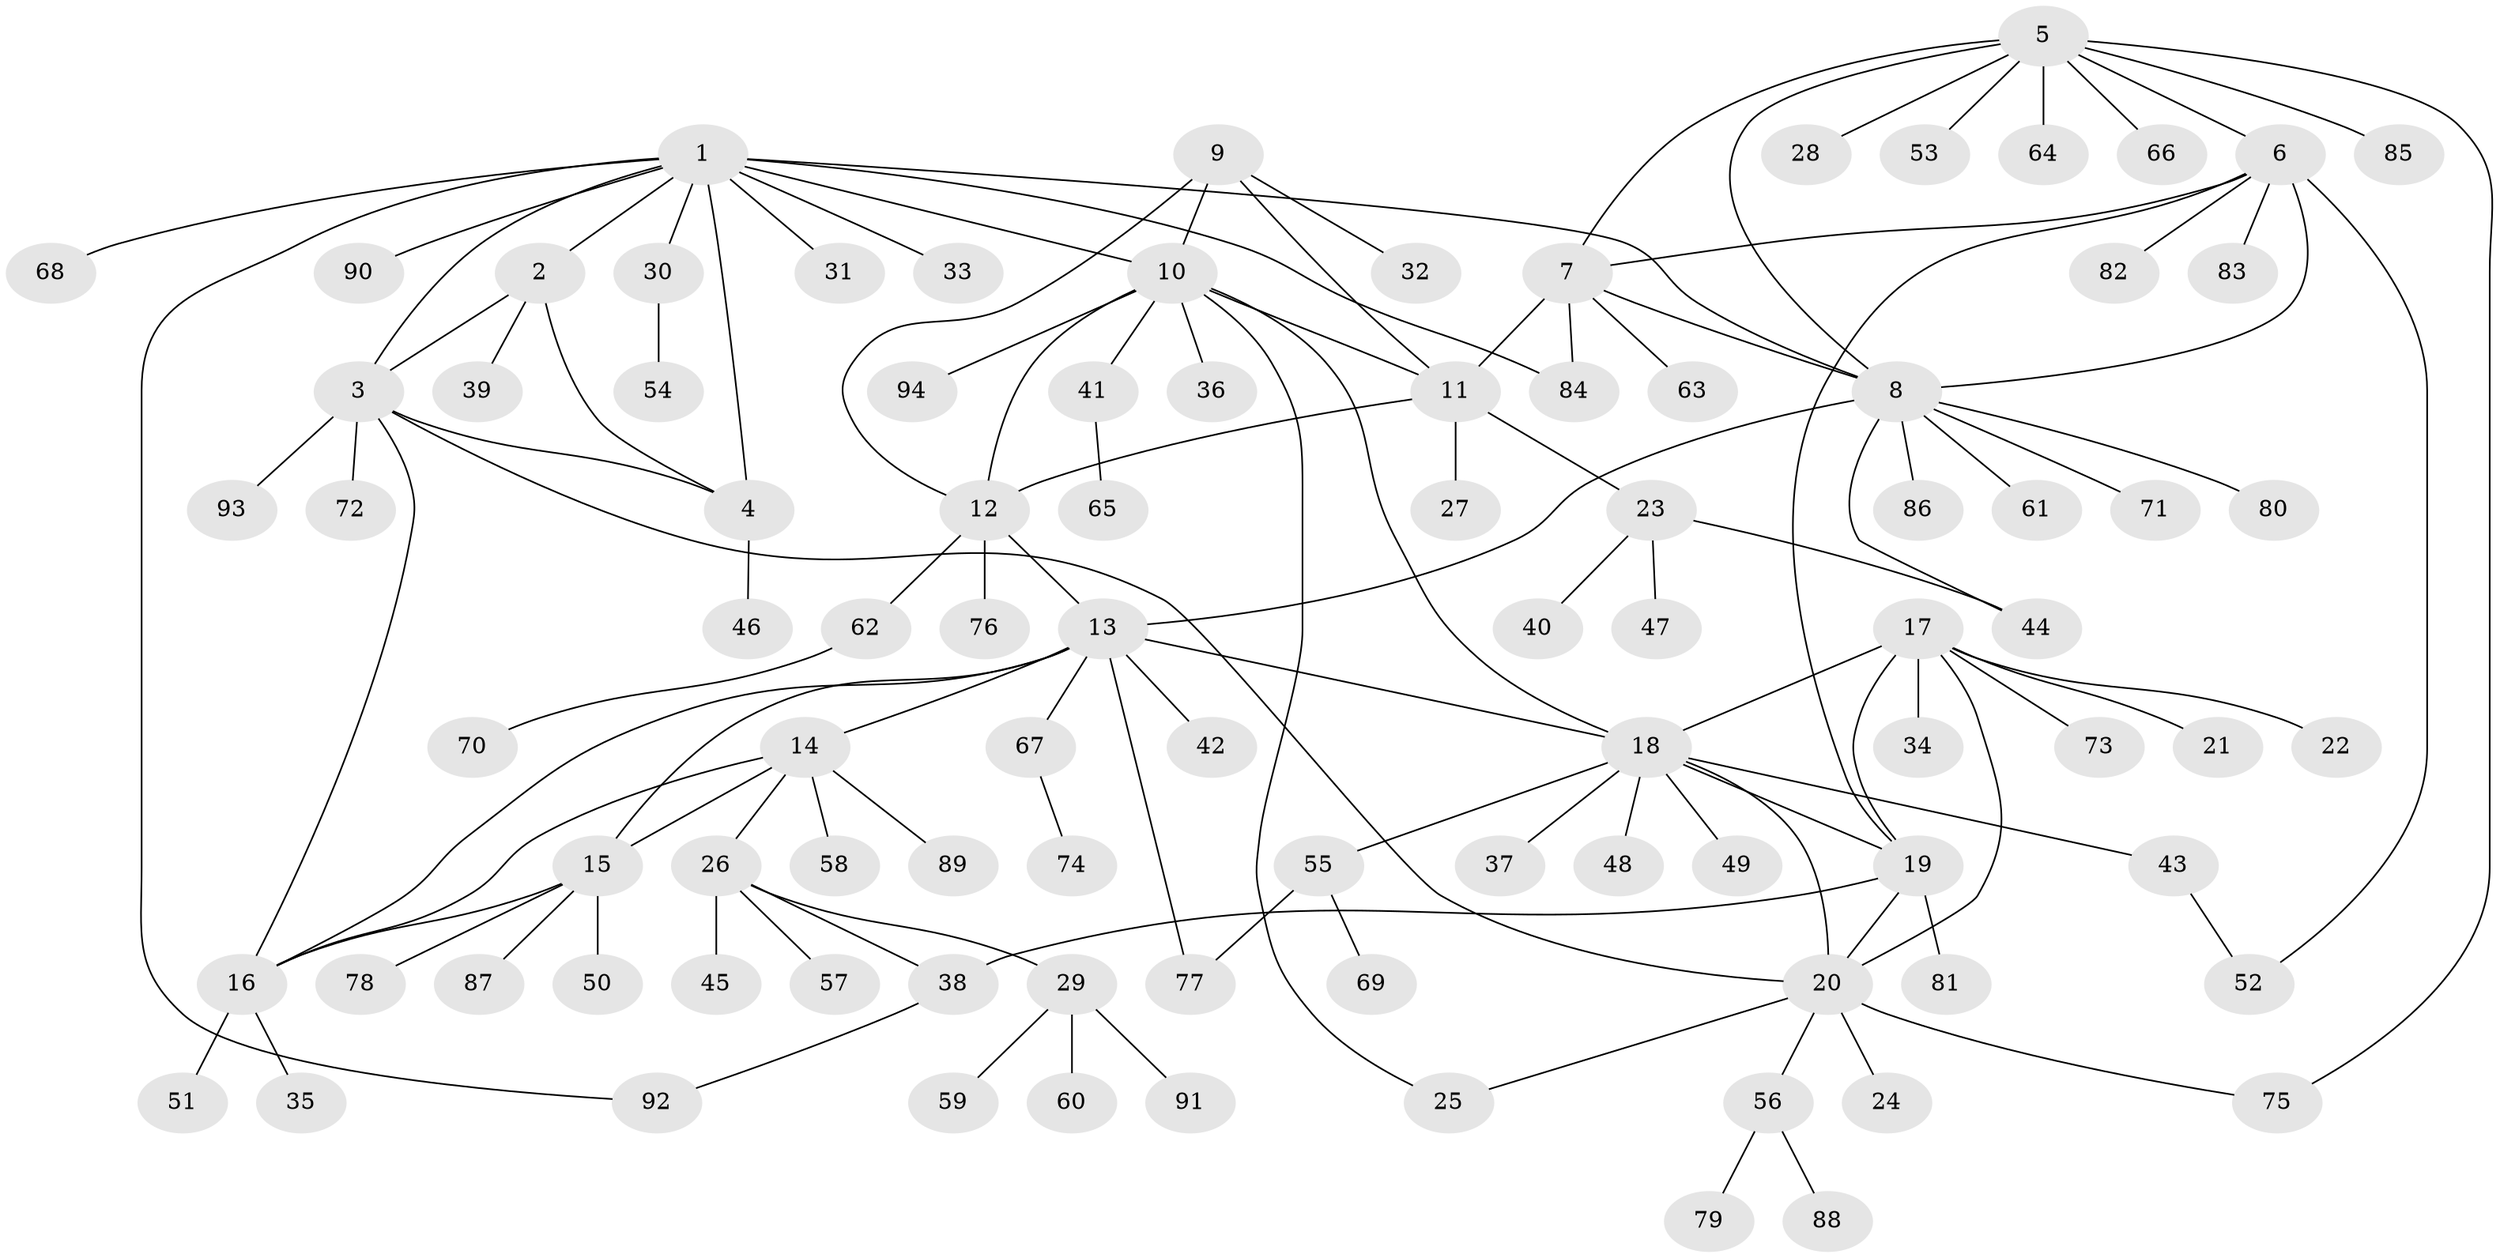 // coarse degree distribution, {14: 0.03076923076923077, 3: 0.015384615384615385, 8: 0.03076923076923077, 10: 0.03076923076923077, 5: 0.015384615384615385, 7: 0.015384615384615385, 13: 0.015384615384615385, 1: 0.7384615384615385, 2: 0.09230769230769231, 4: 0.015384615384615385}
// Generated by graph-tools (version 1.1) at 2025/58/03/04/25 21:58:21]
// undirected, 94 vertices, 122 edges
graph export_dot {
graph [start="1"]
  node [color=gray90,style=filled];
  1;
  2;
  3;
  4;
  5;
  6;
  7;
  8;
  9;
  10;
  11;
  12;
  13;
  14;
  15;
  16;
  17;
  18;
  19;
  20;
  21;
  22;
  23;
  24;
  25;
  26;
  27;
  28;
  29;
  30;
  31;
  32;
  33;
  34;
  35;
  36;
  37;
  38;
  39;
  40;
  41;
  42;
  43;
  44;
  45;
  46;
  47;
  48;
  49;
  50;
  51;
  52;
  53;
  54;
  55;
  56;
  57;
  58;
  59;
  60;
  61;
  62;
  63;
  64;
  65;
  66;
  67;
  68;
  69;
  70;
  71;
  72;
  73;
  74;
  75;
  76;
  77;
  78;
  79;
  80;
  81;
  82;
  83;
  84;
  85;
  86;
  87;
  88;
  89;
  90;
  91;
  92;
  93;
  94;
  1 -- 2;
  1 -- 3;
  1 -- 4;
  1 -- 8;
  1 -- 10;
  1 -- 30;
  1 -- 31;
  1 -- 33;
  1 -- 68;
  1 -- 84;
  1 -- 90;
  1 -- 92;
  2 -- 3;
  2 -- 4;
  2 -- 39;
  3 -- 4;
  3 -- 16;
  3 -- 20;
  3 -- 72;
  3 -- 93;
  4 -- 46;
  5 -- 6;
  5 -- 7;
  5 -- 8;
  5 -- 28;
  5 -- 53;
  5 -- 64;
  5 -- 66;
  5 -- 75;
  5 -- 85;
  6 -- 7;
  6 -- 8;
  6 -- 19;
  6 -- 52;
  6 -- 82;
  6 -- 83;
  7 -- 8;
  7 -- 11;
  7 -- 63;
  7 -- 84;
  8 -- 13;
  8 -- 44;
  8 -- 61;
  8 -- 71;
  8 -- 80;
  8 -- 86;
  9 -- 10;
  9 -- 11;
  9 -- 12;
  9 -- 32;
  10 -- 11;
  10 -- 12;
  10 -- 18;
  10 -- 25;
  10 -- 36;
  10 -- 41;
  10 -- 94;
  11 -- 12;
  11 -- 23;
  11 -- 27;
  12 -- 13;
  12 -- 62;
  12 -- 76;
  13 -- 14;
  13 -- 15;
  13 -- 16;
  13 -- 18;
  13 -- 42;
  13 -- 67;
  13 -- 77;
  14 -- 15;
  14 -- 16;
  14 -- 26;
  14 -- 58;
  14 -- 89;
  15 -- 16;
  15 -- 50;
  15 -- 78;
  15 -- 87;
  16 -- 35;
  16 -- 51;
  17 -- 18;
  17 -- 19;
  17 -- 20;
  17 -- 21;
  17 -- 22;
  17 -- 34;
  17 -- 73;
  18 -- 19;
  18 -- 20;
  18 -- 37;
  18 -- 43;
  18 -- 48;
  18 -- 49;
  18 -- 55;
  19 -- 20;
  19 -- 38;
  19 -- 81;
  20 -- 24;
  20 -- 25;
  20 -- 56;
  20 -- 75;
  23 -- 40;
  23 -- 44;
  23 -- 47;
  26 -- 29;
  26 -- 38;
  26 -- 45;
  26 -- 57;
  29 -- 59;
  29 -- 60;
  29 -- 91;
  30 -- 54;
  38 -- 92;
  41 -- 65;
  43 -- 52;
  55 -- 69;
  55 -- 77;
  56 -- 79;
  56 -- 88;
  62 -- 70;
  67 -- 74;
}
